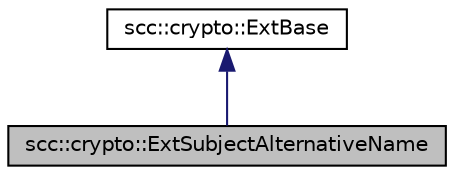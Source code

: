 digraph "scc::crypto::ExtSubjectAlternativeName"
{
 // LATEX_PDF_SIZE
  edge [fontname="Helvetica",fontsize="10",labelfontname="Helvetica",labelfontsize="10"];
  node [fontname="Helvetica",fontsize="10",shape=record];
  Node1 [label="scc::crypto::ExtSubjectAlternativeName",height=0.2,width=0.4,color="black", fillcolor="grey75", style="filled", fontcolor="black",tooltip="Subject alternative name."];
  Node2 -> Node1 [dir="back",color="midnightblue",fontsize="10",style="solid",fontname="Helvetica"];
  Node2 [label="scc::crypto::ExtBase",height=0.2,width=0.4,color="black", fillcolor="white", style="filled",URL="$d0/d5b/structscc_1_1crypto_1_1ExtBase.html",tooltip="X.509 extensions."];
}
